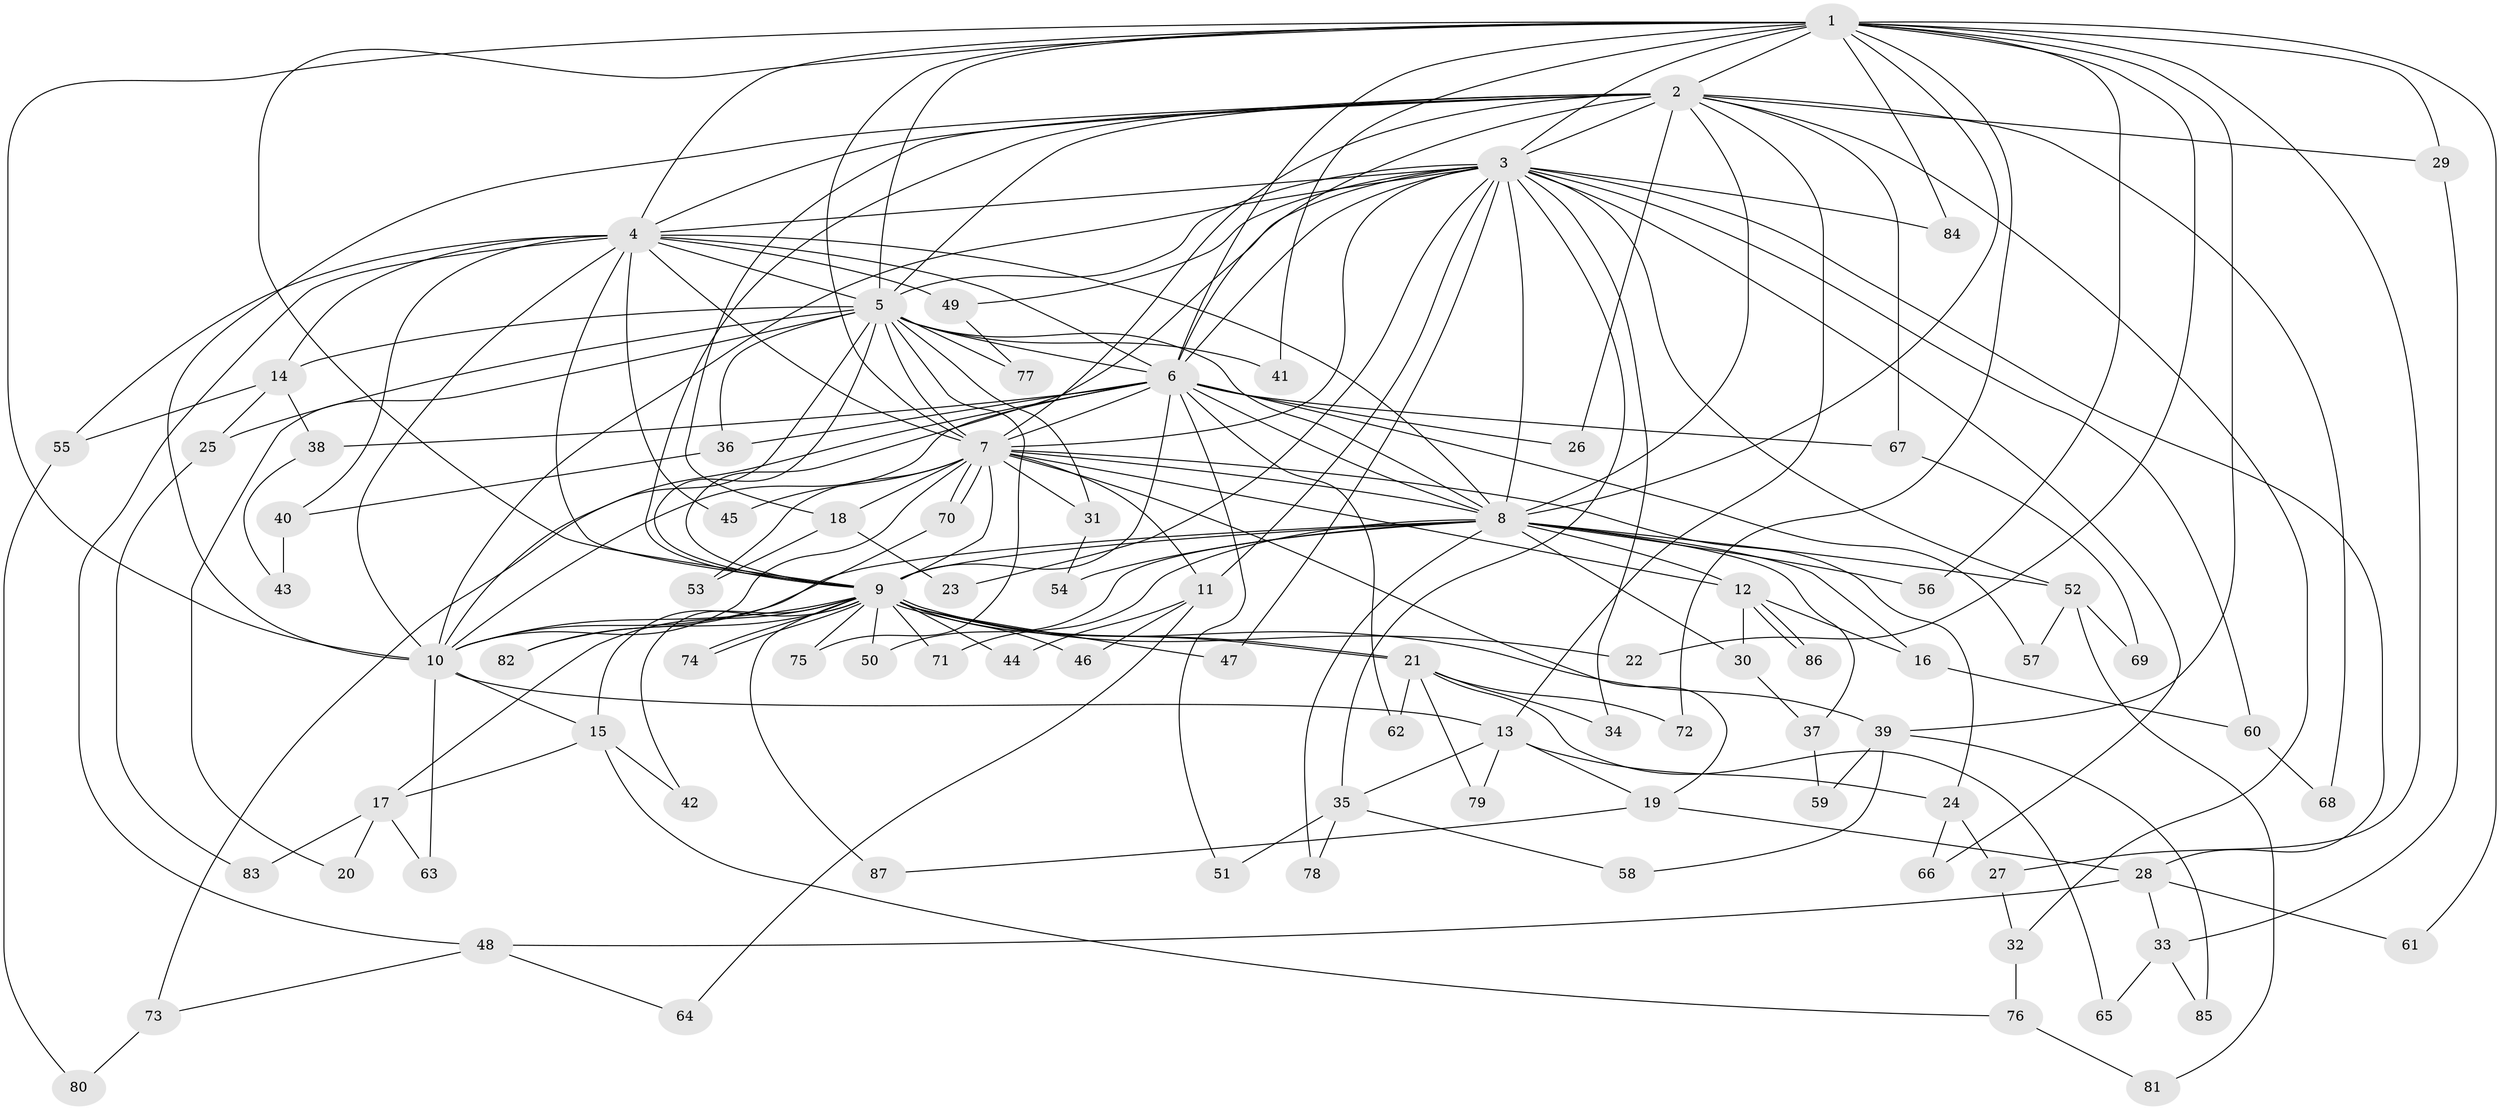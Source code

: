// Generated by graph-tools (version 1.1) at 2025/49/03/09/25 03:49:28]
// undirected, 87 vertices, 199 edges
graph export_dot {
graph [start="1"]
  node [color=gray90,style=filled];
  1;
  2;
  3;
  4;
  5;
  6;
  7;
  8;
  9;
  10;
  11;
  12;
  13;
  14;
  15;
  16;
  17;
  18;
  19;
  20;
  21;
  22;
  23;
  24;
  25;
  26;
  27;
  28;
  29;
  30;
  31;
  32;
  33;
  34;
  35;
  36;
  37;
  38;
  39;
  40;
  41;
  42;
  43;
  44;
  45;
  46;
  47;
  48;
  49;
  50;
  51;
  52;
  53;
  54;
  55;
  56;
  57;
  58;
  59;
  60;
  61;
  62;
  63;
  64;
  65;
  66;
  67;
  68;
  69;
  70;
  71;
  72;
  73;
  74;
  75;
  76;
  77;
  78;
  79;
  80;
  81;
  82;
  83;
  84;
  85;
  86;
  87;
  1 -- 2;
  1 -- 3;
  1 -- 4;
  1 -- 5;
  1 -- 6;
  1 -- 7;
  1 -- 8;
  1 -- 9;
  1 -- 10;
  1 -- 22;
  1 -- 27;
  1 -- 29;
  1 -- 39;
  1 -- 41;
  1 -- 56;
  1 -- 61;
  1 -- 72;
  1 -- 84;
  2 -- 3;
  2 -- 4;
  2 -- 5;
  2 -- 6;
  2 -- 7;
  2 -- 8;
  2 -- 9;
  2 -- 10;
  2 -- 13;
  2 -- 18;
  2 -- 26;
  2 -- 29;
  2 -- 32;
  2 -- 67;
  2 -- 68;
  3 -- 4;
  3 -- 5;
  3 -- 6;
  3 -- 7;
  3 -- 8;
  3 -- 9;
  3 -- 10;
  3 -- 11;
  3 -- 23;
  3 -- 28;
  3 -- 34;
  3 -- 35;
  3 -- 47;
  3 -- 49;
  3 -- 52;
  3 -- 60;
  3 -- 66;
  3 -- 84;
  4 -- 5;
  4 -- 6;
  4 -- 7;
  4 -- 8;
  4 -- 9;
  4 -- 10;
  4 -- 14;
  4 -- 40;
  4 -- 45;
  4 -- 48;
  4 -- 49;
  4 -- 55;
  5 -- 6;
  5 -- 7;
  5 -- 8;
  5 -- 9;
  5 -- 10;
  5 -- 14;
  5 -- 20;
  5 -- 25;
  5 -- 31;
  5 -- 36;
  5 -- 41;
  5 -- 75;
  5 -- 77;
  6 -- 7;
  6 -- 8;
  6 -- 9;
  6 -- 10;
  6 -- 26;
  6 -- 36;
  6 -- 38;
  6 -- 51;
  6 -- 57;
  6 -- 62;
  6 -- 67;
  6 -- 73;
  7 -- 8;
  7 -- 9;
  7 -- 10;
  7 -- 11;
  7 -- 12;
  7 -- 18;
  7 -- 19;
  7 -- 24;
  7 -- 31;
  7 -- 45;
  7 -- 53;
  7 -- 70;
  7 -- 70;
  8 -- 9;
  8 -- 10;
  8 -- 12;
  8 -- 16;
  8 -- 30;
  8 -- 37;
  8 -- 50;
  8 -- 52;
  8 -- 54;
  8 -- 56;
  8 -- 71;
  8 -- 78;
  9 -- 10;
  9 -- 15;
  9 -- 17;
  9 -- 21;
  9 -- 21;
  9 -- 22;
  9 -- 39;
  9 -- 42;
  9 -- 44;
  9 -- 46;
  9 -- 47;
  9 -- 50;
  9 -- 71;
  9 -- 74;
  9 -- 74;
  9 -- 75;
  9 -- 82;
  9 -- 87;
  10 -- 13;
  10 -- 15;
  10 -- 63;
  11 -- 44;
  11 -- 46;
  11 -- 64;
  12 -- 16;
  12 -- 30;
  12 -- 86;
  12 -- 86;
  13 -- 19;
  13 -- 24;
  13 -- 35;
  13 -- 79;
  14 -- 25;
  14 -- 38;
  14 -- 55;
  15 -- 17;
  15 -- 42;
  15 -- 76;
  16 -- 60;
  17 -- 20;
  17 -- 63;
  17 -- 83;
  18 -- 23;
  18 -- 53;
  19 -- 28;
  19 -- 87;
  21 -- 34;
  21 -- 62;
  21 -- 65;
  21 -- 72;
  21 -- 79;
  24 -- 27;
  24 -- 66;
  25 -- 83;
  27 -- 32;
  28 -- 33;
  28 -- 48;
  28 -- 61;
  29 -- 33;
  30 -- 37;
  31 -- 54;
  32 -- 76;
  33 -- 65;
  33 -- 85;
  35 -- 51;
  35 -- 58;
  35 -- 78;
  36 -- 40;
  37 -- 59;
  38 -- 43;
  39 -- 58;
  39 -- 59;
  39 -- 85;
  40 -- 43;
  48 -- 64;
  48 -- 73;
  49 -- 77;
  52 -- 57;
  52 -- 69;
  52 -- 81;
  55 -- 80;
  60 -- 68;
  67 -- 69;
  70 -- 82;
  73 -- 80;
  76 -- 81;
}
